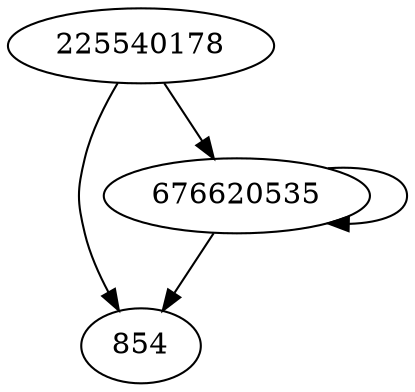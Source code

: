 digraph  {
225540178;
854;
676620535;
225540178 -> 854;
225540178 -> 676620535;
676620535 -> 854;
676620535 -> 676620535;
}
